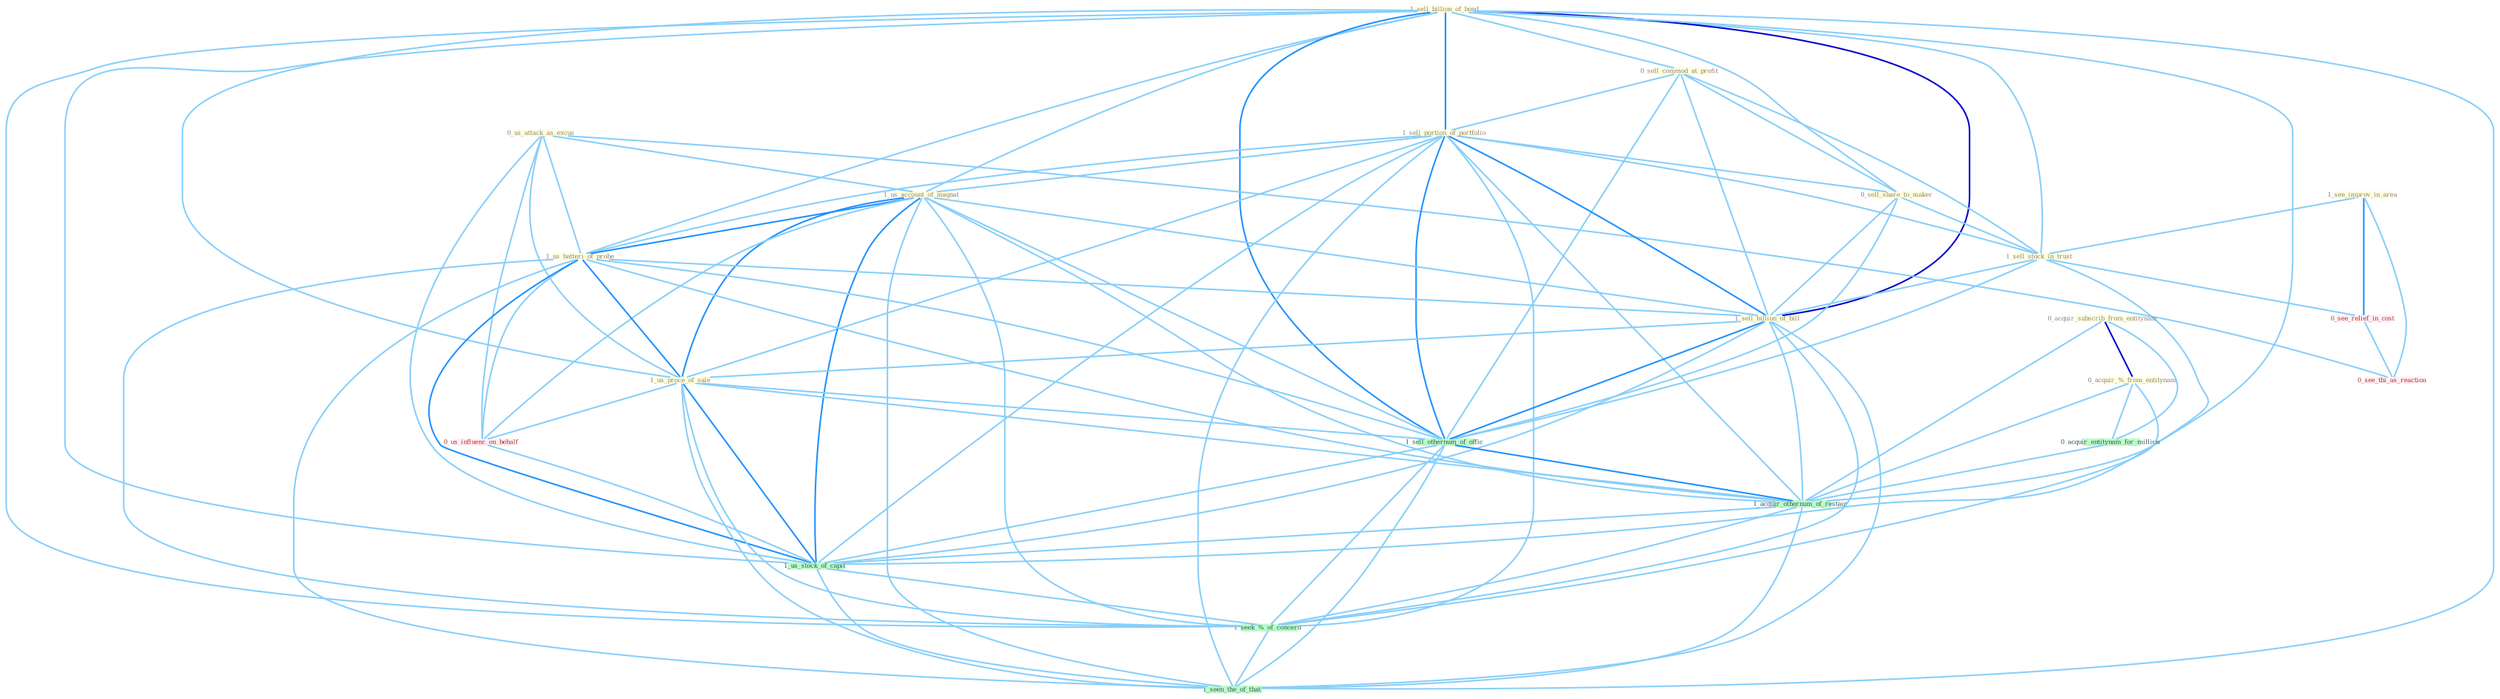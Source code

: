 Graph G{ 
    node
    [shape=polygon,style=filled,width=.5,height=.06,color="#BDFCC9",fixedsize=true,fontsize=4,
    fontcolor="#2f4f4f"];
    {node
    [color="#ffffe0", fontcolor="#8b7d6b"] "1_sell_billion_of_bond " "0_us_attack_as_excus " "0_sell_commod_at_profit " "1_see_improv_in_area " "1_sell_portion_of_portfolio " "0_sell_share_to_maker " "1_sell_stock_in_trust " "1_us_account_of_magnat " "1_us_batteri_of_probe " "1_sell_billion_of_bill " "0_acquir_subscrib_from_entitynam " "1_us_proce_of_sale " "0_acquir_%_from_entitynam "}
{node [color="#fff0f5", fontcolor="#b22222"] "0_us_influenc_on_behalf " "0_see_relief_in_cost " "0_see_thi_as_reaction "}
edge [color="#B0E2FF"];

	"1_sell_billion_of_bond " -- "0_sell_commod_at_profit " [w="1", color="#87cefa" ];
	"1_sell_billion_of_bond " -- "1_sell_portion_of_portfolio " [w="2", color="#1e90ff" , len=0.8];
	"1_sell_billion_of_bond " -- "0_sell_share_to_maker " [w="1", color="#87cefa" ];
	"1_sell_billion_of_bond " -- "1_sell_stock_in_trust " [w="1", color="#87cefa" ];
	"1_sell_billion_of_bond " -- "1_us_account_of_magnat " [w="1", color="#87cefa" ];
	"1_sell_billion_of_bond " -- "1_us_batteri_of_probe " [w="1", color="#87cefa" ];
	"1_sell_billion_of_bond " -- "1_sell_billion_of_bill " [w="3", color="#0000cd" , len=0.6];
	"1_sell_billion_of_bond " -- "1_us_proce_of_sale " [w="1", color="#87cefa" ];
	"1_sell_billion_of_bond " -- "1_sell_othernum_of_offic " [w="2", color="#1e90ff" , len=0.8];
	"1_sell_billion_of_bond " -- "1_acquir_othernum_of_restaur " [w="1", color="#87cefa" ];
	"1_sell_billion_of_bond " -- "1_us_stock_of_capit " [w="1", color="#87cefa" ];
	"1_sell_billion_of_bond " -- "1_seek_%_of_concern " [w="1", color="#87cefa" ];
	"1_sell_billion_of_bond " -- "1_seen_the_of_that " [w="1", color="#87cefa" ];
	"0_us_attack_as_excus " -- "1_us_account_of_magnat " [w="1", color="#87cefa" ];
	"0_us_attack_as_excus " -- "1_us_batteri_of_probe " [w="1", color="#87cefa" ];
	"0_us_attack_as_excus " -- "1_us_proce_of_sale " [w="1", color="#87cefa" ];
	"0_us_attack_as_excus " -- "0_us_influenc_on_behalf " [w="1", color="#87cefa" ];
	"0_us_attack_as_excus " -- "0_see_thi_as_reaction " [w="1", color="#87cefa" ];
	"0_us_attack_as_excus " -- "1_us_stock_of_capit " [w="1", color="#87cefa" ];
	"0_sell_commod_at_profit " -- "1_sell_portion_of_portfolio " [w="1", color="#87cefa" ];
	"0_sell_commod_at_profit " -- "0_sell_share_to_maker " [w="1", color="#87cefa" ];
	"0_sell_commod_at_profit " -- "1_sell_stock_in_trust " [w="1", color="#87cefa" ];
	"0_sell_commod_at_profit " -- "1_sell_billion_of_bill " [w="1", color="#87cefa" ];
	"0_sell_commod_at_profit " -- "1_sell_othernum_of_offic " [w="1", color="#87cefa" ];
	"1_see_improv_in_area " -- "1_sell_stock_in_trust " [w="1", color="#87cefa" ];
	"1_see_improv_in_area " -- "0_see_relief_in_cost " [w="2", color="#1e90ff" , len=0.8];
	"1_see_improv_in_area " -- "0_see_thi_as_reaction " [w="1", color="#87cefa" ];
	"1_sell_portion_of_portfolio " -- "0_sell_share_to_maker " [w="1", color="#87cefa" ];
	"1_sell_portion_of_portfolio " -- "1_sell_stock_in_trust " [w="1", color="#87cefa" ];
	"1_sell_portion_of_portfolio " -- "1_us_account_of_magnat " [w="1", color="#87cefa" ];
	"1_sell_portion_of_portfolio " -- "1_us_batteri_of_probe " [w="1", color="#87cefa" ];
	"1_sell_portion_of_portfolio " -- "1_sell_billion_of_bill " [w="2", color="#1e90ff" , len=0.8];
	"1_sell_portion_of_portfolio " -- "1_us_proce_of_sale " [w="1", color="#87cefa" ];
	"1_sell_portion_of_portfolio " -- "1_sell_othernum_of_offic " [w="2", color="#1e90ff" , len=0.8];
	"1_sell_portion_of_portfolio " -- "1_acquir_othernum_of_restaur " [w="1", color="#87cefa" ];
	"1_sell_portion_of_portfolio " -- "1_us_stock_of_capit " [w="1", color="#87cefa" ];
	"1_sell_portion_of_portfolio " -- "1_seek_%_of_concern " [w="1", color="#87cefa" ];
	"1_sell_portion_of_portfolio " -- "1_seen_the_of_that " [w="1", color="#87cefa" ];
	"0_sell_share_to_maker " -- "1_sell_stock_in_trust " [w="1", color="#87cefa" ];
	"0_sell_share_to_maker " -- "1_sell_billion_of_bill " [w="1", color="#87cefa" ];
	"0_sell_share_to_maker " -- "1_sell_othernum_of_offic " [w="1", color="#87cefa" ];
	"1_sell_stock_in_trust " -- "1_sell_billion_of_bill " [w="1", color="#87cefa" ];
	"1_sell_stock_in_trust " -- "1_sell_othernum_of_offic " [w="1", color="#87cefa" ];
	"1_sell_stock_in_trust " -- "0_see_relief_in_cost " [w="1", color="#87cefa" ];
	"1_sell_stock_in_trust " -- "1_us_stock_of_capit " [w="1", color="#87cefa" ];
	"1_us_account_of_magnat " -- "1_us_batteri_of_probe " [w="2", color="#1e90ff" , len=0.8];
	"1_us_account_of_magnat " -- "1_sell_billion_of_bill " [w="1", color="#87cefa" ];
	"1_us_account_of_magnat " -- "1_us_proce_of_sale " [w="2", color="#1e90ff" , len=0.8];
	"1_us_account_of_magnat " -- "1_sell_othernum_of_offic " [w="1", color="#87cefa" ];
	"1_us_account_of_magnat " -- "0_us_influenc_on_behalf " [w="1", color="#87cefa" ];
	"1_us_account_of_magnat " -- "1_acquir_othernum_of_restaur " [w="1", color="#87cefa" ];
	"1_us_account_of_magnat " -- "1_us_stock_of_capit " [w="2", color="#1e90ff" , len=0.8];
	"1_us_account_of_magnat " -- "1_seek_%_of_concern " [w="1", color="#87cefa" ];
	"1_us_account_of_magnat " -- "1_seen_the_of_that " [w="1", color="#87cefa" ];
	"1_us_batteri_of_probe " -- "1_sell_billion_of_bill " [w="1", color="#87cefa" ];
	"1_us_batteri_of_probe " -- "1_us_proce_of_sale " [w="2", color="#1e90ff" , len=0.8];
	"1_us_batteri_of_probe " -- "1_sell_othernum_of_offic " [w="1", color="#87cefa" ];
	"1_us_batteri_of_probe " -- "0_us_influenc_on_behalf " [w="1", color="#87cefa" ];
	"1_us_batteri_of_probe " -- "1_acquir_othernum_of_restaur " [w="1", color="#87cefa" ];
	"1_us_batteri_of_probe " -- "1_us_stock_of_capit " [w="2", color="#1e90ff" , len=0.8];
	"1_us_batteri_of_probe " -- "1_seek_%_of_concern " [w="1", color="#87cefa" ];
	"1_us_batteri_of_probe " -- "1_seen_the_of_that " [w="1", color="#87cefa" ];
	"1_sell_billion_of_bill " -- "1_us_proce_of_sale " [w="1", color="#87cefa" ];
	"1_sell_billion_of_bill " -- "1_sell_othernum_of_offic " [w="2", color="#1e90ff" , len=0.8];
	"1_sell_billion_of_bill " -- "1_acquir_othernum_of_restaur " [w="1", color="#87cefa" ];
	"1_sell_billion_of_bill " -- "1_us_stock_of_capit " [w="1", color="#87cefa" ];
	"1_sell_billion_of_bill " -- "1_seek_%_of_concern " [w="1", color="#87cefa" ];
	"1_sell_billion_of_bill " -- "1_seen_the_of_that " [w="1", color="#87cefa" ];
	"0_acquir_subscrib_from_entitynam " -- "0_acquir_%_from_entitynam " [w="3", color="#0000cd" , len=0.6];
	"0_acquir_subscrib_from_entitynam " -- "0_acquir_entitynam_for_million " [w="1", color="#87cefa" ];
	"0_acquir_subscrib_from_entitynam " -- "1_acquir_othernum_of_restaur " [w="1", color="#87cefa" ];
	"1_us_proce_of_sale " -- "1_sell_othernum_of_offic " [w="1", color="#87cefa" ];
	"1_us_proce_of_sale " -- "0_us_influenc_on_behalf " [w="1", color="#87cefa" ];
	"1_us_proce_of_sale " -- "1_acquir_othernum_of_restaur " [w="1", color="#87cefa" ];
	"1_us_proce_of_sale " -- "1_us_stock_of_capit " [w="2", color="#1e90ff" , len=0.8];
	"1_us_proce_of_sale " -- "1_seek_%_of_concern " [w="1", color="#87cefa" ];
	"1_us_proce_of_sale " -- "1_seen_the_of_that " [w="1", color="#87cefa" ];
	"0_acquir_%_from_entitynam " -- "0_acquir_entitynam_for_million " [w="1", color="#87cefa" ];
	"0_acquir_%_from_entitynam " -- "1_acquir_othernum_of_restaur " [w="1", color="#87cefa" ];
	"0_acquir_%_from_entitynam " -- "1_seek_%_of_concern " [w="1", color="#87cefa" ];
	"0_acquir_entitynam_for_million " -- "1_acquir_othernum_of_restaur " [w="1", color="#87cefa" ];
	"1_sell_othernum_of_offic " -- "1_acquir_othernum_of_restaur " [w="2", color="#1e90ff" , len=0.8];
	"1_sell_othernum_of_offic " -- "1_us_stock_of_capit " [w="1", color="#87cefa" ];
	"1_sell_othernum_of_offic " -- "1_seek_%_of_concern " [w="1", color="#87cefa" ];
	"1_sell_othernum_of_offic " -- "1_seen_the_of_that " [w="1", color="#87cefa" ];
	"0_us_influenc_on_behalf " -- "1_us_stock_of_capit " [w="1", color="#87cefa" ];
	"0_see_relief_in_cost " -- "0_see_thi_as_reaction " [w="1", color="#87cefa" ];
	"1_acquir_othernum_of_restaur " -- "1_us_stock_of_capit " [w="1", color="#87cefa" ];
	"1_acquir_othernum_of_restaur " -- "1_seek_%_of_concern " [w="1", color="#87cefa" ];
	"1_acquir_othernum_of_restaur " -- "1_seen_the_of_that " [w="1", color="#87cefa" ];
	"1_us_stock_of_capit " -- "1_seek_%_of_concern " [w="1", color="#87cefa" ];
	"1_us_stock_of_capit " -- "1_seen_the_of_that " [w="1", color="#87cefa" ];
	"1_seek_%_of_concern " -- "1_seen_the_of_that " [w="1", color="#87cefa" ];
}